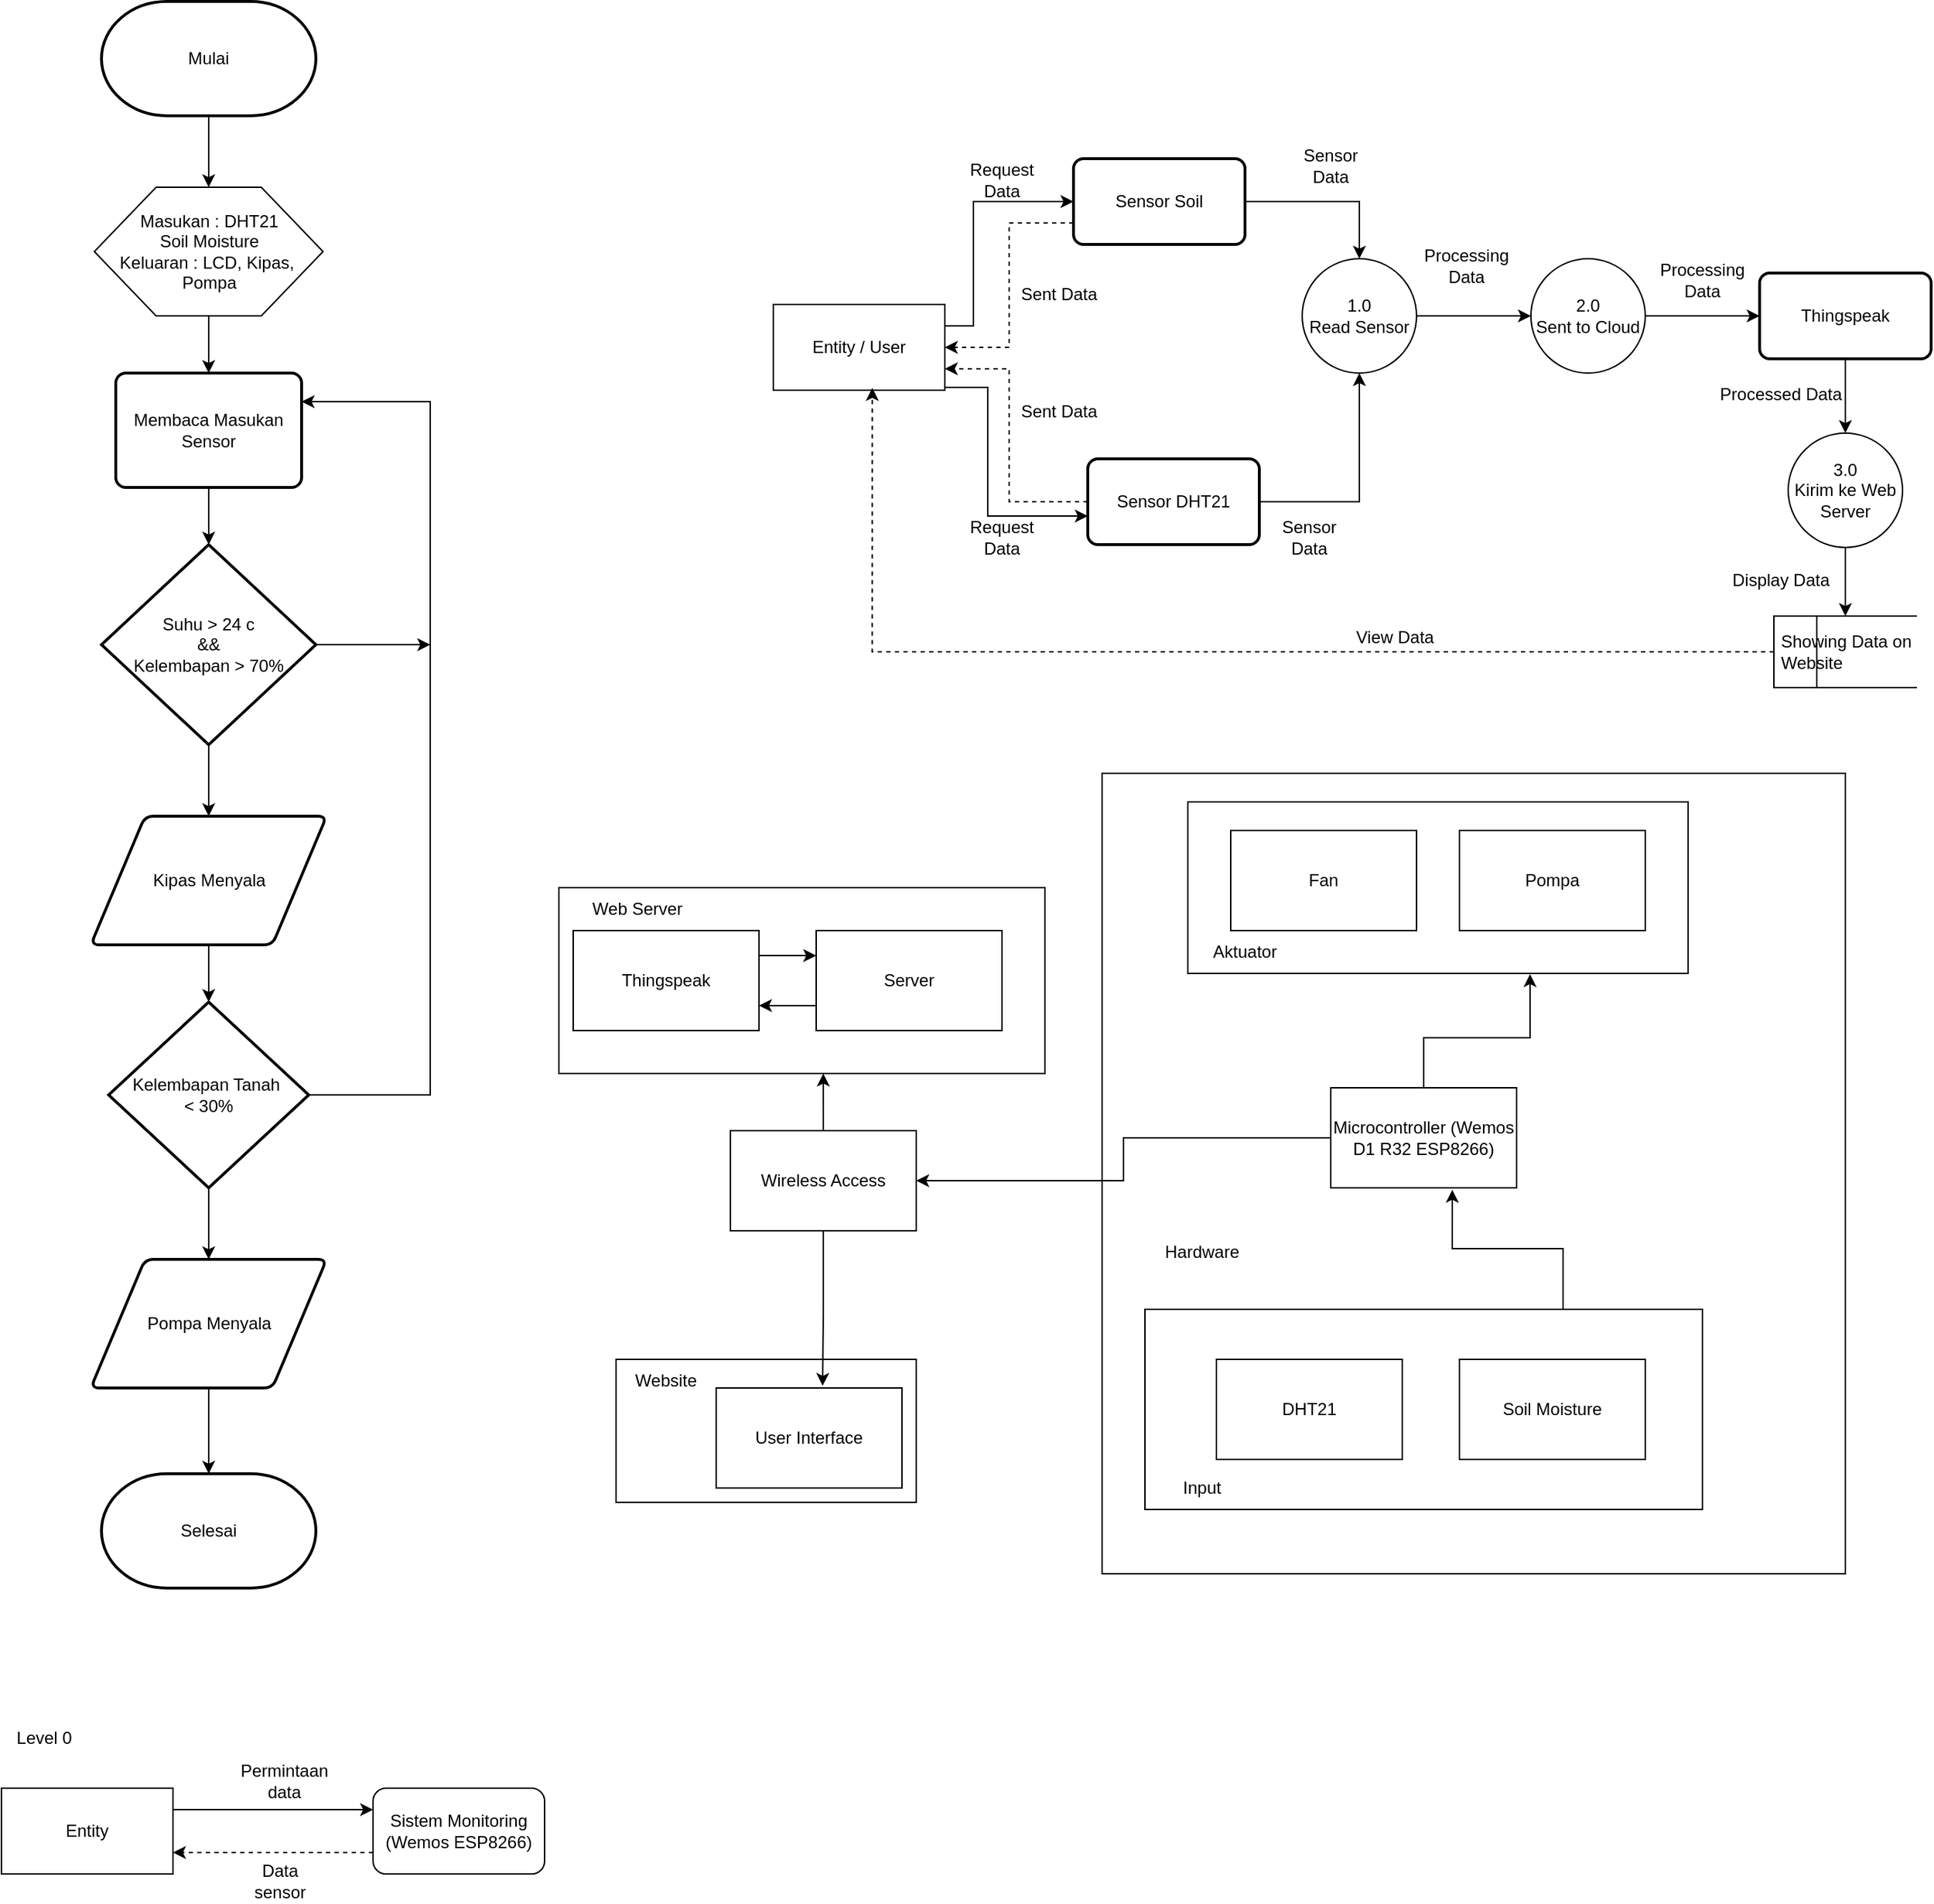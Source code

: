 <mxfile version="28.0.7">
  <diagram name="Page-1" id="E59FxF8GZazbvLV1w54i">
    <mxGraphModel dx="698" dy="414" grid="1" gridSize="10" guides="1" tooltips="1" connect="1" arrows="1" fold="1" page="1" pageScale="1" pageWidth="850" pageHeight="1100" math="0" shadow="0">
      <root>
        <mxCell id="0" />
        <mxCell id="1" parent="0" />
        <mxCell id="OsohSQO4OKN5jPFwAVEh-19" style="edgeStyle=orthogonalEdgeStyle;rounded=0;orthogonalLoop=1;jettySize=auto;html=1;exitX=0.5;exitY=1;exitDx=0;exitDy=0;exitPerimeter=0;entryX=0.5;entryY=0;entryDx=0;entryDy=0;" edge="1" parent="1" source="OsohSQO4OKN5jPFwAVEh-1" target="OsohSQO4OKN5jPFwAVEh-4">
          <mxGeometry relative="1" as="geometry" />
        </mxCell>
        <mxCell id="OsohSQO4OKN5jPFwAVEh-1" value="Mulai" style="strokeWidth=2;html=1;shape=mxgraph.flowchart.terminator;whiteSpace=wrap;" vertex="1" parent="1">
          <mxGeometry x="290" y="70" width="150" height="80" as="geometry" />
        </mxCell>
        <mxCell id="OsohSQO4OKN5jPFwAVEh-17" style="edgeStyle=orthogonalEdgeStyle;rounded=0;orthogonalLoop=1;jettySize=auto;html=1;exitX=0.5;exitY=1;exitDx=0;exitDy=0;exitPerimeter=0;" edge="1" parent="1" source="OsohSQO4OKN5jPFwAVEh-3" target="OsohSQO4OKN5jPFwAVEh-6">
          <mxGeometry relative="1" as="geometry" />
        </mxCell>
        <mxCell id="OsohSQO4OKN5jPFwAVEh-24" style="edgeStyle=orthogonalEdgeStyle;rounded=0;orthogonalLoop=1;jettySize=auto;html=1;exitX=1;exitY=0.5;exitDx=0;exitDy=0;exitPerimeter=0;" edge="1" parent="1" source="OsohSQO4OKN5jPFwAVEh-3">
          <mxGeometry relative="1" as="geometry">
            <mxPoint x="520" y="520.0" as="targetPoint" />
          </mxGeometry>
        </mxCell>
        <mxCell id="OsohSQO4OKN5jPFwAVEh-3" value="Suhu &amp;gt; 24 c&lt;div&gt;&amp;amp;&amp;amp; &lt;br&gt;Kelembapan &amp;gt; 70%&lt;/div&gt;" style="strokeWidth=2;html=1;shape=mxgraph.flowchart.decision;whiteSpace=wrap;" vertex="1" parent="1">
          <mxGeometry x="290" y="450" width="150" height="140" as="geometry" />
        </mxCell>
        <mxCell id="OsohSQO4OKN5jPFwAVEh-18" style="edgeStyle=orthogonalEdgeStyle;rounded=0;orthogonalLoop=1;jettySize=auto;html=1;exitX=0.5;exitY=1;exitDx=0;exitDy=0;entryX=0.5;entryY=0;entryDx=0;entryDy=0;" edge="1" parent="1" source="OsohSQO4OKN5jPFwAVEh-4" target="OsohSQO4OKN5jPFwAVEh-7">
          <mxGeometry relative="1" as="geometry" />
        </mxCell>
        <mxCell id="OsohSQO4OKN5jPFwAVEh-4" value="Masukan : DHT21&lt;br&gt;Soil Moisture&lt;br&gt;Keluaran : LCD, Kipas,&amp;nbsp;&lt;div&gt;Pompa&lt;/div&gt;" style="verticalLabelPosition=middle;verticalAlign=middle;html=1;shape=hexagon;perimeter=hexagonPerimeter2;arcSize=6;size=0.27;labelPosition=center;align=center;" vertex="1" parent="1">
          <mxGeometry x="285" y="200" width="160" height="90" as="geometry" />
        </mxCell>
        <mxCell id="OsohSQO4OKN5jPFwAVEh-6" value="Kipas Menyala" style="shape=parallelogram;html=1;strokeWidth=2;perimeter=parallelogramPerimeter;whiteSpace=wrap;rounded=1;arcSize=12;size=0.23;" vertex="1" parent="1">
          <mxGeometry x="282.5" y="640" width="165" height="90" as="geometry" />
        </mxCell>
        <mxCell id="OsohSQO4OKN5jPFwAVEh-16" style="edgeStyle=orthogonalEdgeStyle;rounded=0;orthogonalLoop=1;jettySize=auto;html=1;exitX=0.5;exitY=1;exitDx=0;exitDy=0;" edge="1" parent="1" source="OsohSQO4OKN5jPFwAVEh-7" target="OsohSQO4OKN5jPFwAVEh-3">
          <mxGeometry relative="1" as="geometry" />
        </mxCell>
        <mxCell id="OsohSQO4OKN5jPFwAVEh-7" value="Membaca Masukan Sensor" style="rounded=1;whiteSpace=wrap;html=1;absoluteArcSize=1;arcSize=14;strokeWidth=2;" vertex="1" parent="1">
          <mxGeometry x="300" y="330" width="130" height="80" as="geometry" />
        </mxCell>
        <mxCell id="OsohSQO4OKN5jPFwAVEh-12" style="edgeStyle=orthogonalEdgeStyle;rounded=0;orthogonalLoop=1;jettySize=auto;html=1;exitX=0.5;exitY=1;exitDx=0;exitDy=0;exitPerimeter=0;entryX=0.5;entryY=0;entryDx=0;entryDy=0;" edge="1" parent="1" source="OsohSQO4OKN5jPFwAVEh-8" target="OsohSQO4OKN5jPFwAVEh-9">
          <mxGeometry relative="1" as="geometry" />
        </mxCell>
        <mxCell id="OsohSQO4OKN5jPFwAVEh-23" style="edgeStyle=orthogonalEdgeStyle;rounded=0;orthogonalLoop=1;jettySize=auto;html=1;exitX=1;exitY=0.5;exitDx=0;exitDy=0;exitPerimeter=0;entryX=1;entryY=0.25;entryDx=0;entryDy=0;" edge="1" parent="1" source="OsohSQO4OKN5jPFwAVEh-8" target="OsohSQO4OKN5jPFwAVEh-7">
          <mxGeometry relative="1" as="geometry">
            <Array as="points">
              <mxPoint x="520" y="835" />
              <mxPoint x="520" y="350" />
            </Array>
          </mxGeometry>
        </mxCell>
        <mxCell id="OsohSQO4OKN5jPFwAVEh-8" value="Kelembapan Tanah&amp;nbsp;&lt;br&gt;&amp;lt; 30%" style="strokeWidth=2;html=1;shape=mxgraph.flowchart.decision;whiteSpace=wrap;" vertex="1" parent="1">
          <mxGeometry x="295" y="770" width="140" height="130" as="geometry" />
        </mxCell>
        <mxCell id="OsohSQO4OKN5jPFwAVEh-9" value="Pompa Menyala" style="shape=parallelogram;html=1;strokeWidth=2;perimeter=parallelogramPerimeter;whiteSpace=wrap;rounded=1;arcSize=12;size=0.23;" vertex="1" parent="1">
          <mxGeometry x="282.5" y="950" width="165" height="90" as="geometry" />
        </mxCell>
        <mxCell id="OsohSQO4OKN5jPFwAVEh-10" value="Selesai" style="strokeWidth=2;html=1;shape=mxgraph.flowchart.terminator;whiteSpace=wrap;" vertex="1" parent="1">
          <mxGeometry x="290" y="1100" width="150" height="80" as="geometry" />
        </mxCell>
        <mxCell id="OsohSQO4OKN5jPFwAVEh-13" style="edgeStyle=orthogonalEdgeStyle;rounded=0;orthogonalLoop=1;jettySize=auto;html=1;exitX=0.5;exitY=1;exitDx=0;exitDy=0;entryX=0.5;entryY=0;entryDx=0;entryDy=0;entryPerimeter=0;" edge="1" parent="1" source="OsohSQO4OKN5jPFwAVEh-9" target="OsohSQO4OKN5jPFwAVEh-10">
          <mxGeometry relative="1" as="geometry" />
        </mxCell>
        <mxCell id="OsohSQO4OKN5jPFwAVEh-14" style="edgeStyle=orthogonalEdgeStyle;rounded=0;orthogonalLoop=1;jettySize=auto;html=1;exitX=0.5;exitY=1;exitDx=0;exitDy=0;entryX=0.5;entryY=0;entryDx=0;entryDy=0;entryPerimeter=0;" edge="1" parent="1" source="OsohSQO4OKN5jPFwAVEh-6" target="OsohSQO4OKN5jPFwAVEh-8">
          <mxGeometry relative="1" as="geometry" />
        </mxCell>
        <mxCell id="OsohSQO4OKN5jPFwAVEh-32" style="edgeStyle=orthogonalEdgeStyle;rounded=0;orthogonalLoop=1;jettySize=auto;html=1;exitX=1;exitY=0.25;exitDx=0;exitDy=0;entryX=0;entryY=0.5;entryDx=0;entryDy=0;" edge="1" parent="1" source="OsohSQO4OKN5jPFwAVEh-26" target="OsohSQO4OKN5jPFwAVEh-27">
          <mxGeometry relative="1" as="geometry">
            <Array as="points">
              <mxPoint x="900" y="297" />
              <mxPoint x="900" y="210" />
            </Array>
          </mxGeometry>
        </mxCell>
        <mxCell id="OsohSQO4OKN5jPFwAVEh-26" value="Entity / User" style="rounded=0;whiteSpace=wrap;html=1;" vertex="1" parent="1">
          <mxGeometry x="760" y="282" width="120" height="60" as="geometry" />
        </mxCell>
        <mxCell id="OsohSQO4OKN5jPFwAVEh-33" style="edgeStyle=orthogonalEdgeStyle;rounded=0;orthogonalLoop=1;jettySize=auto;html=1;exitX=0;exitY=0.75;exitDx=0;exitDy=0;entryX=1;entryY=0.5;entryDx=0;entryDy=0;dashed=1;" edge="1" parent="1" source="OsohSQO4OKN5jPFwAVEh-27" target="OsohSQO4OKN5jPFwAVEh-26">
          <mxGeometry relative="1" as="geometry" />
        </mxCell>
        <mxCell id="OsohSQO4OKN5jPFwAVEh-40" style="edgeStyle=orthogonalEdgeStyle;rounded=0;orthogonalLoop=1;jettySize=auto;html=1;exitX=1;exitY=0.5;exitDx=0;exitDy=0;entryX=0.5;entryY=0;entryDx=0;entryDy=0;" edge="1" parent="1" source="OsohSQO4OKN5jPFwAVEh-27" target="OsohSQO4OKN5jPFwAVEh-39">
          <mxGeometry relative="1" as="geometry" />
        </mxCell>
        <mxCell id="OsohSQO4OKN5jPFwAVEh-27" value="Sensor Soil" style="rounded=1;whiteSpace=wrap;html=1;absoluteArcSize=1;arcSize=14;strokeWidth=2;" vertex="1" parent="1">
          <mxGeometry x="970" y="180" width="120" height="60" as="geometry" />
        </mxCell>
        <mxCell id="OsohSQO4OKN5jPFwAVEh-34" style="edgeStyle=orthogonalEdgeStyle;rounded=0;orthogonalLoop=1;jettySize=auto;html=1;exitX=0;exitY=0.5;exitDx=0;exitDy=0;entryX=1;entryY=0.75;entryDx=0;entryDy=0;dashed=1;" edge="1" parent="1" source="OsohSQO4OKN5jPFwAVEh-28" target="OsohSQO4OKN5jPFwAVEh-26">
          <mxGeometry relative="1" as="geometry">
            <Array as="points">
              <mxPoint x="925" y="420" />
              <mxPoint x="925" y="327" />
            </Array>
          </mxGeometry>
        </mxCell>
        <mxCell id="OsohSQO4OKN5jPFwAVEh-41" style="edgeStyle=orthogonalEdgeStyle;rounded=0;orthogonalLoop=1;jettySize=auto;html=1;exitX=1;exitY=0.5;exitDx=0;exitDy=0;entryX=0.5;entryY=1;entryDx=0;entryDy=0;" edge="1" parent="1" source="OsohSQO4OKN5jPFwAVEh-28" target="OsohSQO4OKN5jPFwAVEh-39">
          <mxGeometry relative="1" as="geometry" />
        </mxCell>
        <mxCell id="OsohSQO4OKN5jPFwAVEh-28" value="Sensor DHT21" style="rounded=1;whiteSpace=wrap;html=1;absoluteArcSize=1;arcSize=14;strokeWidth=2;" vertex="1" parent="1">
          <mxGeometry x="980" y="390" width="120" height="60" as="geometry" />
        </mxCell>
        <mxCell id="OsohSQO4OKN5jPFwAVEh-31" style="edgeStyle=orthogonalEdgeStyle;rounded=0;orthogonalLoop=1;jettySize=auto;html=1;exitX=1;exitY=0.5;exitDx=0;exitDy=0;entryX=0;entryY=0.667;entryDx=0;entryDy=0;entryPerimeter=0;" edge="1" parent="1" source="OsohSQO4OKN5jPFwAVEh-26" target="OsohSQO4OKN5jPFwAVEh-28">
          <mxGeometry relative="1" as="geometry">
            <Array as="points">
              <mxPoint x="880" y="340" />
              <mxPoint x="910" y="340" />
              <mxPoint x="910" y="430" />
            </Array>
          </mxGeometry>
        </mxCell>
        <mxCell id="OsohSQO4OKN5jPFwAVEh-35" value="Request Data" style="text;html=1;align=center;verticalAlign=middle;whiteSpace=wrap;rounded=0;" vertex="1" parent="1">
          <mxGeometry x="890" y="180" width="60" height="30" as="geometry" />
        </mxCell>
        <mxCell id="OsohSQO4OKN5jPFwAVEh-36" value="Sent Data" style="text;html=1;align=center;verticalAlign=middle;whiteSpace=wrap;rounded=0;" vertex="1" parent="1">
          <mxGeometry x="930" y="260" width="60" height="30" as="geometry" />
        </mxCell>
        <mxCell id="OsohSQO4OKN5jPFwAVEh-37" value="Request Data" style="text;html=1;align=center;verticalAlign=middle;whiteSpace=wrap;rounded=0;" vertex="1" parent="1">
          <mxGeometry x="890" y="430" width="60" height="30" as="geometry" />
        </mxCell>
        <mxCell id="OsohSQO4OKN5jPFwAVEh-38" value="Sent Data" style="text;html=1;align=center;verticalAlign=middle;whiteSpace=wrap;rounded=0;" vertex="1" parent="1">
          <mxGeometry x="930" y="342" width="60" height="30" as="geometry" />
        </mxCell>
        <mxCell id="OsohSQO4OKN5jPFwAVEh-43" style="edgeStyle=orthogonalEdgeStyle;rounded=0;orthogonalLoop=1;jettySize=auto;html=1;exitX=1;exitY=0.5;exitDx=0;exitDy=0;entryX=0;entryY=0.5;entryDx=0;entryDy=0;" edge="1" parent="1" source="OsohSQO4OKN5jPFwAVEh-39" target="OsohSQO4OKN5jPFwAVEh-42">
          <mxGeometry relative="1" as="geometry" />
        </mxCell>
        <mxCell id="OsohSQO4OKN5jPFwAVEh-39" value="1.0&lt;br&gt;Read Sensor" style="ellipse;whiteSpace=wrap;html=1;aspect=fixed;" vertex="1" parent="1">
          <mxGeometry x="1130" y="250" width="80" height="80" as="geometry" />
        </mxCell>
        <mxCell id="OsohSQO4OKN5jPFwAVEh-45" style="edgeStyle=orthogonalEdgeStyle;rounded=0;orthogonalLoop=1;jettySize=auto;html=1;exitX=1;exitY=0.5;exitDx=0;exitDy=0;entryX=0;entryY=0.5;entryDx=0;entryDy=0;" edge="1" parent="1" source="OsohSQO4OKN5jPFwAVEh-42" target="OsohSQO4OKN5jPFwAVEh-44">
          <mxGeometry relative="1" as="geometry" />
        </mxCell>
        <mxCell id="OsohSQO4OKN5jPFwAVEh-42" value="2.0&lt;br&gt;Sent to Cloud" style="ellipse;whiteSpace=wrap;html=1;aspect=fixed;" vertex="1" parent="1">
          <mxGeometry x="1290" y="250" width="80" height="80" as="geometry" />
        </mxCell>
        <mxCell id="OsohSQO4OKN5jPFwAVEh-47" style="edgeStyle=orthogonalEdgeStyle;rounded=0;orthogonalLoop=1;jettySize=auto;html=1;exitX=0.5;exitY=1;exitDx=0;exitDy=0;entryX=0.5;entryY=0;entryDx=0;entryDy=0;" edge="1" parent="1" source="OsohSQO4OKN5jPFwAVEh-44" target="OsohSQO4OKN5jPFwAVEh-46">
          <mxGeometry relative="1" as="geometry" />
        </mxCell>
        <mxCell id="OsohSQO4OKN5jPFwAVEh-44" value="Thingspeak" style="rounded=1;whiteSpace=wrap;html=1;absoluteArcSize=1;arcSize=14;strokeWidth=2;" vertex="1" parent="1">
          <mxGeometry x="1450" y="260" width="120" height="60" as="geometry" />
        </mxCell>
        <mxCell id="OsohSQO4OKN5jPFwAVEh-101" style="edgeStyle=orthogonalEdgeStyle;rounded=0;orthogonalLoop=1;jettySize=auto;html=1;exitX=0.5;exitY=1;exitDx=0;exitDy=0;entryX=0.5;entryY=0;entryDx=0;entryDy=0;" edge="1" parent="1" source="OsohSQO4OKN5jPFwAVEh-46" target="OsohSQO4OKN5jPFwAVEh-100">
          <mxGeometry relative="1" as="geometry" />
        </mxCell>
        <mxCell id="OsohSQO4OKN5jPFwAVEh-46" value="3.0&lt;br&gt;Kirim ke Web Server" style="ellipse;whiteSpace=wrap;html=1;aspect=fixed;" vertex="1" parent="1">
          <mxGeometry x="1470" y="372" width="80" height="80" as="geometry" />
        </mxCell>
        <mxCell id="OsohSQO4OKN5jPFwAVEh-50" value="Fan" style="rounded=0;whiteSpace=wrap;html=1;" vertex="1" parent="1">
          <mxGeometry x="1080" y="650" width="130" height="70" as="geometry" />
        </mxCell>
        <mxCell id="OsohSQO4OKN5jPFwAVEh-51" value="Pompa" style="rounded=0;whiteSpace=wrap;html=1;" vertex="1" parent="1">
          <mxGeometry x="1240" y="650" width="130" height="70" as="geometry" />
        </mxCell>
        <mxCell id="OsohSQO4OKN5jPFwAVEh-75" style="edgeStyle=orthogonalEdgeStyle;rounded=0;orthogonalLoop=1;jettySize=auto;html=1;exitX=0;exitY=0.5;exitDx=0;exitDy=0;entryX=1;entryY=0.5;entryDx=0;entryDy=0;" edge="1" parent="1" source="OsohSQO4OKN5jPFwAVEh-52" target="OsohSQO4OKN5jPFwAVEh-57">
          <mxGeometry relative="1" as="geometry" />
        </mxCell>
        <mxCell id="OsohSQO4OKN5jPFwAVEh-52" value="Microcontroller (Wemos D1 R32 ESP8266)" style="rounded=0;whiteSpace=wrap;html=1;" vertex="1" parent="1">
          <mxGeometry x="1150" y="830" width="130" height="70" as="geometry" />
        </mxCell>
        <mxCell id="OsohSQO4OKN5jPFwAVEh-53" value="DHT21" style="rounded=0;whiteSpace=wrap;html=1;" vertex="1" parent="1">
          <mxGeometry x="1070" y="1020" width="130" height="70" as="geometry" />
        </mxCell>
        <mxCell id="OsohSQO4OKN5jPFwAVEh-54" value="Soil Moisture" style="rounded=0;whiteSpace=wrap;html=1;" vertex="1" parent="1">
          <mxGeometry x="1240" y="1020" width="130" height="70" as="geometry" />
        </mxCell>
        <mxCell id="OsohSQO4OKN5jPFwAVEh-71" style="edgeStyle=orthogonalEdgeStyle;rounded=0;orthogonalLoop=1;jettySize=auto;html=1;exitX=0;exitY=0.75;exitDx=0;exitDy=0;entryX=1;entryY=0.75;entryDx=0;entryDy=0;" edge="1" parent="1" source="OsohSQO4OKN5jPFwAVEh-55" target="OsohSQO4OKN5jPFwAVEh-56">
          <mxGeometry relative="1" as="geometry" />
        </mxCell>
        <mxCell id="OsohSQO4OKN5jPFwAVEh-55" value="Server" style="rounded=0;whiteSpace=wrap;html=1;" vertex="1" parent="1">
          <mxGeometry x="790" y="720" width="130" height="70" as="geometry" />
        </mxCell>
        <mxCell id="OsohSQO4OKN5jPFwAVEh-70" style="edgeStyle=orthogonalEdgeStyle;rounded=0;orthogonalLoop=1;jettySize=auto;html=1;exitX=1;exitY=0.25;exitDx=0;exitDy=0;entryX=0;entryY=0.25;entryDx=0;entryDy=0;" edge="1" parent="1" source="OsohSQO4OKN5jPFwAVEh-56" target="OsohSQO4OKN5jPFwAVEh-55">
          <mxGeometry relative="1" as="geometry" />
        </mxCell>
        <mxCell id="OsohSQO4OKN5jPFwAVEh-56" value="Thingspeak" style="rounded=0;whiteSpace=wrap;html=1;" vertex="1" parent="1">
          <mxGeometry x="620" y="720" width="130" height="70" as="geometry" />
        </mxCell>
        <mxCell id="OsohSQO4OKN5jPFwAVEh-57" value="Wireless Access" style="rounded=0;whiteSpace=wrap;html=1;" vertex="1" parent="1">
          <mxGeometry x="730" y="860" width="130" height="70" as="geometry" />
        </mxCell>
        <mxCell id="OsohSQO4OKN5jPFwAVEh-58" value="User Interface" style="rounded=0;whiteSpace=wrap;html=1;" vertex="1" parent="1">
          <mxGeometry x="720" y="1040" width="130" height="70" as="geometry" />
        </mxCell>
        <mxCell id="OsohSQO4OKN5jPFwAVEh-61" value="" style="rounded=0;whiteSpace=wrap;html=1;fillColor=none;" vertex="1" parent="1">
          <mxGeometry x="1020" y="985" width="390" height="140" as="geometry" />
        </mxCell>
        <mxCell id="OsohSQO4OKN5jPFwAVEh-62" style="edgeStyle=orthogonalEdgeStyle;rounded=0;orthogonalLoop=1;jettySize=auto;html=1;exitX=0.75;exitY=0;exitDx=0;exitDy=0;entryX=0.654;entryY=1.019;entryDx=0;entryDy=0;entryPerimeter=0;" edge="1" parent="1" source="OsohSQO4OKN5jPFwAVEh-61" target="OsohSQO4OKN5jPFwAVEh-52">
          <mxGeometry relative="1" as="geometry" />
        </mxCell>
        <mxCell id="OsohSQO4OKN5jPFwAVEh-63" value="" style="rounded=0;whiteSpace=wrap;html=1;fillColor=none;" vertex="1" parent="1">
          <mxGeometry x="1050" y="630" width="350" height="120" as="geometry" />
        </mxCell>
        <mxCell id="OsohSQO4OKN5jPFwAVEh-65" style="edgeStyle=orthogonalEdgeStyle;rounded=0;orthogonalLoop=1;jettySize=auto;html=1;exitX=0.5;exitY=0;exitDx=0;exitDy=0;entryX=0.684;entryY=1.004;entryDx=0;entryDy=0;entryPerimeter=0;" edge="1" parent="1" source="OsohSQO4OKN5jPFwAVEh-52" target="OsohSQO4OKN5jPFwAVEh-63">
          <mxGeometry relative="1" as="geometry">
            <Array as="points">
              <mxPoint x="1290" y="795" />
            </Array>
          </mxGeometry>
        </mxCell>
        <mxCell id="OsohSQO4OKN5jPFwAVEh-66" value="" style="rounded=0;whiteSpace=wrap;html=1;fillColor=none;" vertex="1" parent="1">
          <mxGeometry x="990" y="610" width="520" height="560" as="geometry" />
        </mxCell>
        <mxCell id="OsohSQO4OKN5jPFwAVEh-67" value="" style="rounded=0;whiteSpace=wrap;html=1;fillColor=none;" vertex="1" parent="1">
          <mxGeometry x="610" y="690" width="340" height="130" as="geometry" />
        </mxCell>
        <mxCell id="OsohSQO4OKN5jPFwAVEh-68" value="" style="rounded=0;whiteSpace=wrap;html=1;fillColor=none;" vertex="1" parent="1">
          <mxGeometry x="650" y="1020" width="210" height="100" as="geometry" />
        </mxCell>
        <mxCell id="OsohSQO4OKN5jPFwAVEh-72" style="edgeStyle=orthogonalEdgeStyle;rounded=0;orthogonalLoop=1;jettySize=auto;html=1;exitX=0.5;exitY=0;exitDx=0;exitDy=0;entryX=0.544;entryY=1;entryDx=0;entryDy=0;entryPerimeter=0;" edge="1" parent="1" source="OsohSQO4OKN5jPFwAVEh-57" target="OsohSQO4OKN5jPFwAVEh-67">
          <mxGeometry relative="1" as="geometry" />
        </mxCell>
        <mxCell id="OsohSQO4OKN5jPFwAVEh-74" style="edgeStyle=orthogonalEdgeStyle;rounded=0;orthogonalLoop=1;jettySize=auto;html=1;exitX=0.5;exitY=1;exitDx=0;exitDy=0;entryX=0.573;entryY=-0.021;entryDx=0;entryDy=0;entryPerimeter=0;" edge="1" parent="1" source="OsohSQO4OKN5jPFwAVEh-57" target="OsohSQO4OKN5jPFwAVEh-58">
          <mxGeometry relative="1" as="geometry" />
        </mxCell>
        <mxCell id="OsohSQO4OKN5jPFwAVEh-76" value="Hardware" style="text;html=1;align=center;verticalAlign=middle;whiteSpace=wrap;rounded=0;" vertex="1" parent="1">
          <mxGeometry x="1030" y="930" width="60" height="30" as="geometry" />
        </mxCell>
        <mxCell id="OsohSQO4OKN5jPFwAVEh-77" value="Aktuator" style="text;html=1;align=center;verticalAlign=middle;whiteSpace=wrap;rounded=0;" vertex="1" parent="1">
          <mxGeometry x="1060" y="720" width="60" height="30" as="geometry" />
        </mxCell>
        <mxCell id="OsohSQO4OKN5jPFwAVEh-78" value="Input&lt;span style=&quot;color: rgba(0, 0, 0, 0); font-family: monospace; font-size: 0px; text-align: start; text-wrap-mode: nowrap;&quot;&gt;%3CmxGraphModel%3E%3Croot%3E%3CmxCell%20id%3D%220%22%2F%3E%3CmxCell%20id%3D%221%22%20parent%3D%220%22%2F%3E%3CmxCell%20id%3D%222%22%20value%3D%22Wireless%20Access%22%20style%3D%22rounded%3D0%3BwhiteSpace%3Dwrap%3Bhtml%3D1%3B%22%20vertex%3D%221%22%20parent%3D%221%22%3E%3CmxGeometry%20x%3D%22730%22%20y%3D%22860%22%20width%3D%22130%22%20height%3D%2270%22%20as%3D%22geometry%22%2F%3E%3C%2FmxCell%3E%3C%2Froot%3E%3C%2FmxGraphModel%3E&lt;/span&gt;" style="text;html=1;align=center;verticalAlign=middle;whiteSpace=wrap;rounded=0;" vertex="1" parent="1">
          <mxGeometry x="1030" y="1095" width="60" height="30" as="geometry" />
        </mxCell>
        <mxCell id="OsohSQO4OKN5jPFwAVEh-80" value="Web Server" style="text;html=1;align=center;verticalAlign=middle;whiteSpace=wrap;rounded=0;" vertex="1" parent="1">
          <mxGeometry x="620" y="690" width="90" height="30" as="geometry" />
        </mxCell>
        <mxCell id="OsohSQO4OKN5jPFwAVEh-82" value="Website" style="text;html=1;align=center;verticalAlign=middle;whiteSpace=wrap;rounded=0;" vertex="1" parent="1">
          <mxGeometry x="655" y="1020" width="60" height="30" as="geometry" />
        </mxCell>
        <mxCell id="OsohSQO4OKN5jPFwAVEh-83" value="Sensor Data" style="text;html=1;align=center;verticalAlign=middle;whiteSpace=wrap;rounded=0;" vertex="1" parent="1">
          <mxGeometry x="1120" y="170" width="60" height="30" as="geometry" />
        </mxCell>
        <mxCell id="OsohSQO4OKN5jPFwAVEh-84" value="Sensor Data" style="text;html=1;align=center;verticalAlign=middle;whiteSpace=wrap;rounded=0;" vertex="1" parent="1">
          <mxGeometry x="1105" y="430" width="60" height="30" as="geometry" />
        </mxCell>
        <mxCell id="OsohSQO4OKN5jPFwAVEh-86" value="Processed Data" style="text;html=1;align=center;verticalAlign=middle;whiteSpace=wrap;rounded=0;" vertex="1" parent="1">
          <mxGeometry x="1420" y="330" width="90" height="30" as="geometry" />
        </mxCell>
        <mxCell id="OsohSQO4OKN5jPFwAVEh-87" value="Display Data" style="text;html=1;align=center;verticalAlign=middle;whiteSpace=wrap;rounded=0;" vertex="1" parent="1">
          <mxGeometry x="1420" y="460" width="90" height="30" as="geometry" />
        </mxCell>
        <mxCell id="OsohSQO4OKN5jPFwAVEh-89" value="View Data" style="text;html=1;align=center;verticalAlign=middle;whiteSpace=wrap;rounded=0;" vertex="1" parent="1">
          <mxGeometry x="1165" y="500" width="60" height="30" as="geometry" />
        </mxCell>
        <mxCell id="OsohSQO4OKN5jPFwAVEh-90" value="Processing Data" style="text;html=1;align=center;verticalAlign=middle;whiteSpace=wrap;rounded=0;" vertex="1" parent="1">
          <mxGeometry x="1215" y="240" width="60" height="30" as="geometry" />
        </mxCell>
        <mxCell id="OsohSQO4OKN5jPFwAVEh-91" value="Processing Data" style="text;html=1;align=center;verticalAlign=middle;whiteSpace=wrap;rounded=0;" vertex="1" parent="1">
          <mxGeometry x="1380" y="250" width="60" height="30" as="geometry" />
        </mxCell>
        <mxCell id="OsohSQO4OKN5jPFwAVEh-92" value="Level 0" style="text;html=1;align=center;verticalAlign=middle;whiteSpace=wrap;rounded=0;" vertex="1" parent="1">
          <mxGeometry x="220" y="1270" width="60" height="30" as="geometry" />
        </mxCell>
        <mxCell id="OsohSQO4OKN5jPFwAVEh-95" style="edgeStyle=orthogonalEdgeStyle;rounded=0;orthogonalLoop=1;jettySize=auto;html=1;exitX=1;exitY=0.25;exitDx=0;exitDy=0;entryX=0;entryY=0.25;entryDx=0;entryDy=0;" edge="1" parent="1" source="OsohSQO4OKN5jPFwAVEh-93" target="OsohSQO4OKN5jPFwAVEh-94">
          <mxGeometry relative="1" as="geometry" />
        </mxCell>
        <mxCell id="OsohSQO4OKN5jPFwAVEh-93" value="Entity" style="rounded=0;whiteSpace=wrap;html=1;" vertex="1" parent="1">
          <mxGeometry x="220" y="1320" width="120" height="60" as="geometry" />
        </mxCell>
        <mxCell id="OsohSQO4OKN5jPFwAVEh-96" style="edgeStyle=orthogonalEdgeStyle;rounded=0;orthogonalLoop=1;jettySize=auto;html=1;exitX=0;exitY=0.75;exitDx=0;exitDy=0;entryX=1;entryY=0.75;entryDx=0;entryDy=0;dashed=1;" edge="1" parent="1" source="OsohSQO4OKN5jPFwAVEh-94" target="OsohSQO4OKN5jPFwAVEh-93">
          <mxGeometry relative="1" as="geometry" />
        </mxCell>
        <mxCell id="OsohSQO4OKN5jPFwAVEh-94" value="Sistem Monitoring&lt;br&gt;(Wemos ESP8266)" style="rounded=1;whiteSpace=wrap;html=1;" vertex="1" parent="1">
          <mxGeometry x="480" y="1320" width="120" height="60" as="geometry" />
        </mxCell>
        <mxCell id="OsohSQO4OKN5jPFwAVEh-97" value="Permintaan data" style="text;html=1;align=center;verticalAlign=middle;whiteSpace=wrap;rounded=0;" vertex="1" parent="1">
          <mxGeometry x="387.5" y="1300" width="60" height="30" as="geometry" />
        </mxCell>
        <mxCell id="OsohSQO4OKN5jPFwAVEh-99" value="Data sensor" style="text;html=1;align=center;verticalAlign=middle;whiteSpace=wrap;rounded=0;" vertex="1" parent="1">
          <mxGeometry x="385" y="1370" width="60" height="30" as="geometry" />
        </mxCell>
        <mxCell id="OsohSQO4OKN5jPFwAVEh-100" value="Showing Data on Website" style="html=1;dashed=0;whiteSpace=wrap;shape=mxgraph.dfd.dataStoreID;align=left;spacingLeft=3;points=[[0,0],[0.5,0],[1,0],[0,0.5],[1,0.5],[0,1],[0.5,1],[1,1]];" vertex="1" parent="1">
          <mxGeometry x="1460" y="500" width="100" height="50" as="geometry" />
        </mxCell>
        <mxCell id="OsohSQO4OKN5jPFwAVEh-102" style="edgeStyle=orthogonalEdgeStyle;rounded=0;orthogonalLoop=1;jettySize=auto;html=1;exitX=0;exitY=0.5;exitDx=0;exitDy=0;entryX=0.577;entryY=0.973;entryDx=0;entryDy=0;entryPerimeter=0;dashed=1;" edge="1" parent="1" source="OsohSQO4OKN5jPFwAVEh-100" target="OsohSQO4OKN5jPFwAVEh-26">
          <mxGeometry relative="1" as="geometry" />
        </mxCell>
      </root>
    </mxGraphModel>
  </diagram>
</mxfile>
